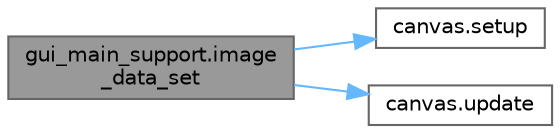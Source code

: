digraph "gui_main_support.image_data_set"
{
 // LATEX_PDF_SIZE
  bgcolor="transparent";
  edge [fontname=Helvetica,fontsize=10,labelfontname=Helvetica,labelfontsize=10];
  node [fontname=Helvetica,fontsize=10,shape=box,height=0.2,width=0.4];
  rankdir="LR";
  Node1 [id="Node000001",label="gui_main_support.image\l_data_set",height=0.2,width=0.4,color="gray40", fillcolor="grey60", style="filled", fontcolor="black",tooltip=" "];
  Node1 -> Node2 [id="edge1_Node000001_Node000002",color="steelblue1",style="solid",tooltip=" "];
  Node2 [id="Node000002",label="canvas.setup",height=0.2,width=0.4,color="grey40", fillcolor="white", style="filled",URL="$namespacecanvas.html#a931a01db090e91226128ba6d7042ae95",tooltip=" "];
  Node1 -> Node3 [id="edge2_Node000001_Node000003",color="steelblue1",style="solid",tooltip=" "];
  Node3 [id="Node000003",label="canvas.update",height=0.2,width=0.4,color="grey40", fillcolor="white", style="filled",URL="$namespacecanvas.html#a2f241233af741dd1a7f3d762ceb9ff42",tooltip=" "];
}

